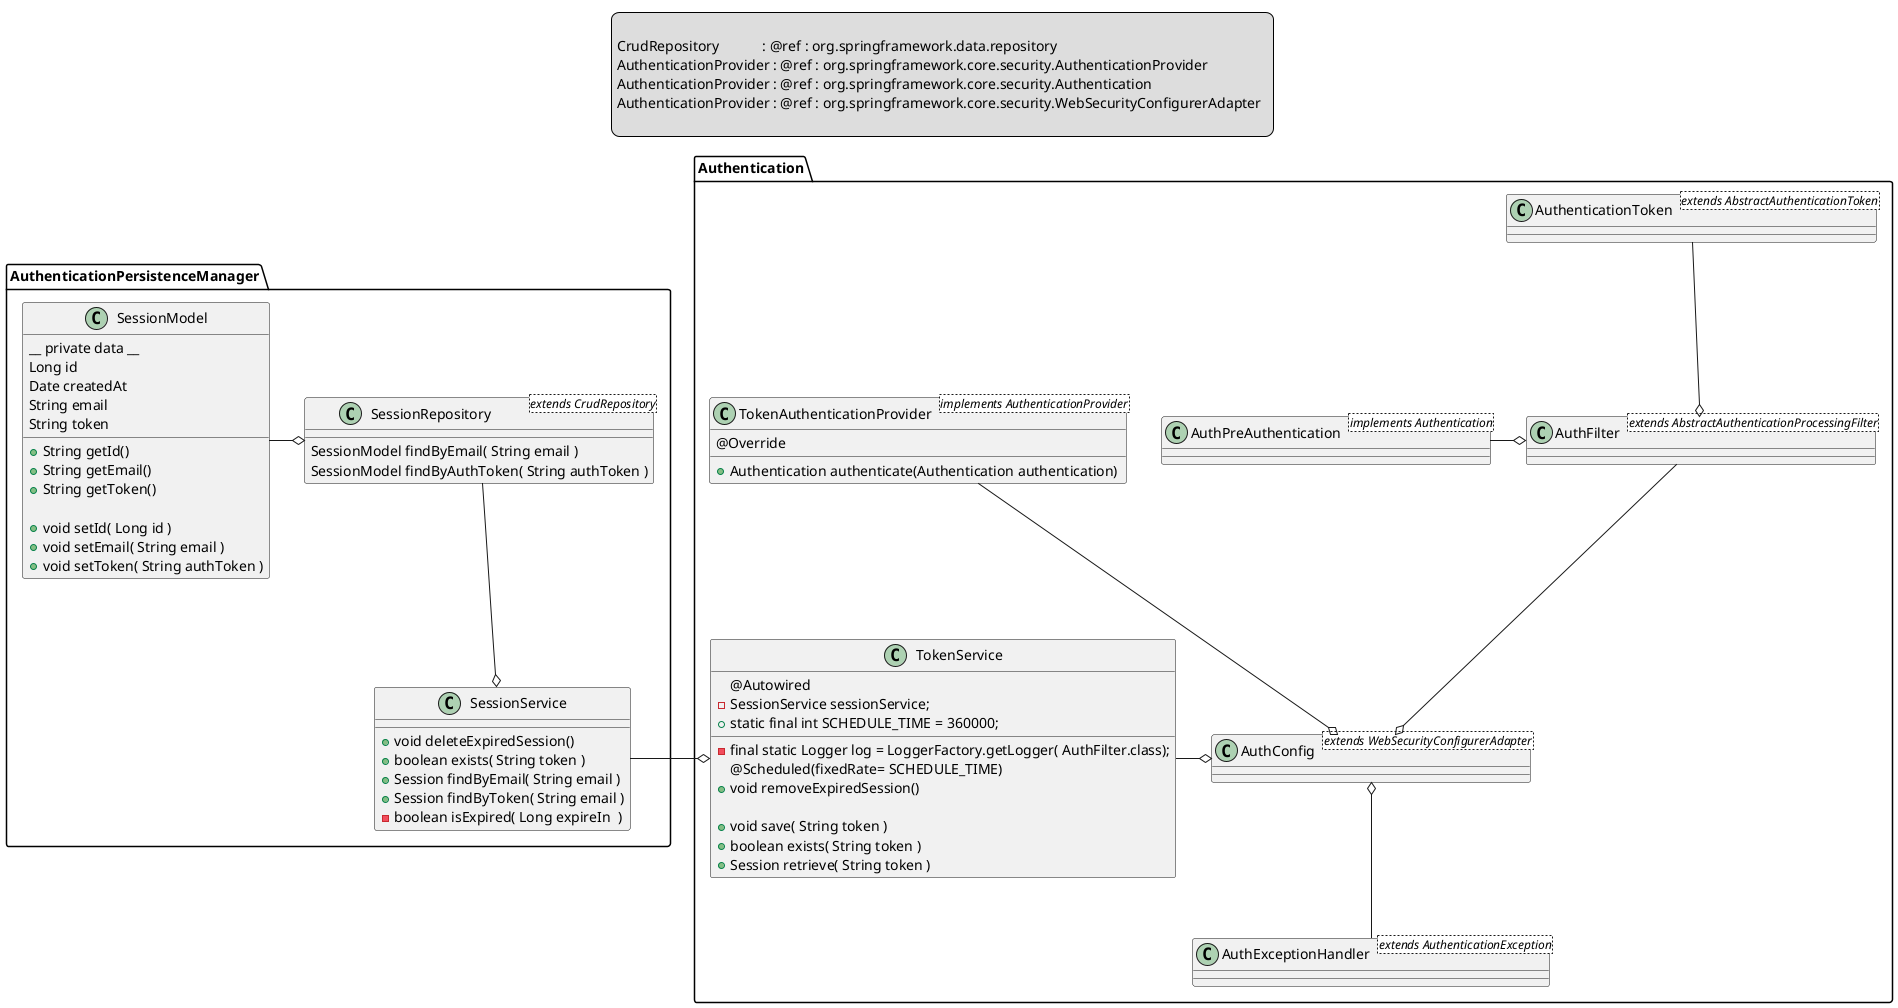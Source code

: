 @startuml

package "AuthenticationPersistenceManager" {

class SessionModel{

	+ String getId()
	+ String getEmail()
	+ String getToken()

	+ void setId( Long id )
	+ void setEmail( String email )
	+ void setToken( String authToken )

	__ private data __
	Long id
    Date createdAt
	String email
	String token
}

class SessionRepository <extends CrudRepository>{
	SessionModel findByEmail( String email )
	SessionModel findByAuthToken( String authToken )
}

class SessionService{
    + void deleteExpiredSession()
	+ boolean exists( String token )
	+ Session findByEmail( String email )
	+ Session findByToken( String email )
	- boolean isExpired( Long expireIn  )
}
	SessionModel -o SessionRepository  
	SessionRepository  --o SessionService
}

package "Authentication" {

class TokenService{
	@Autowired
	- SessionService sessionService;
	- final static Logger log = LoggerFactory.getLogger( AuthFilter.class);
	+ static final int SCHEDULE_TIME = 360000; 

	@Scheduled(fixedRate= SCHEDULE_TIME)
	+ void removeExpiredSession()

	+ void save( String token )
	+ boolean exists( String token )
	+ Session retrieve( String token )
}

class AuthFilter<extends AbstractAuthenticationProcessingFilter>{
}

class TokenAuthenticationProvider<implements AuthenticationProvider> {
	@Override
	+ Authentication authenticate(Authentication authentication)
}


class AuthConfig<extends WebSecurityConfigurerAdapter>{
}


class AuthExceptionHandler<extends AuthenticationException>{
}

class AuthPreAuthentication<implements Authentication>{
}

class AuthenticationToken<extends AbstractAuthenticationToken>{
}

TokenAuthenticationProvider --o AuthConfig
AuthFilter --o AuthConfig
AuthenticationToken --o AuthFilter
AuthPreAuthentication -o AuthFilter
AuthConfig o-- AuthExceptionHandler 

TokenService o- SessionService
TokenService -o AuthConfig

}

legend top

CrudRepository	        : @ref : org.springframework.data.repository  
AuthenticationProvider : @ref : org.springframework.core.security.AuthenticationProvider  
AuthenticationProvider : @ref : org.springframework.core.security.Authentication  
AuthenticationProvider : @ref : org.springframework.core.security.WebSecurityConfigurerAdapter  

endlegend 


@enduml

